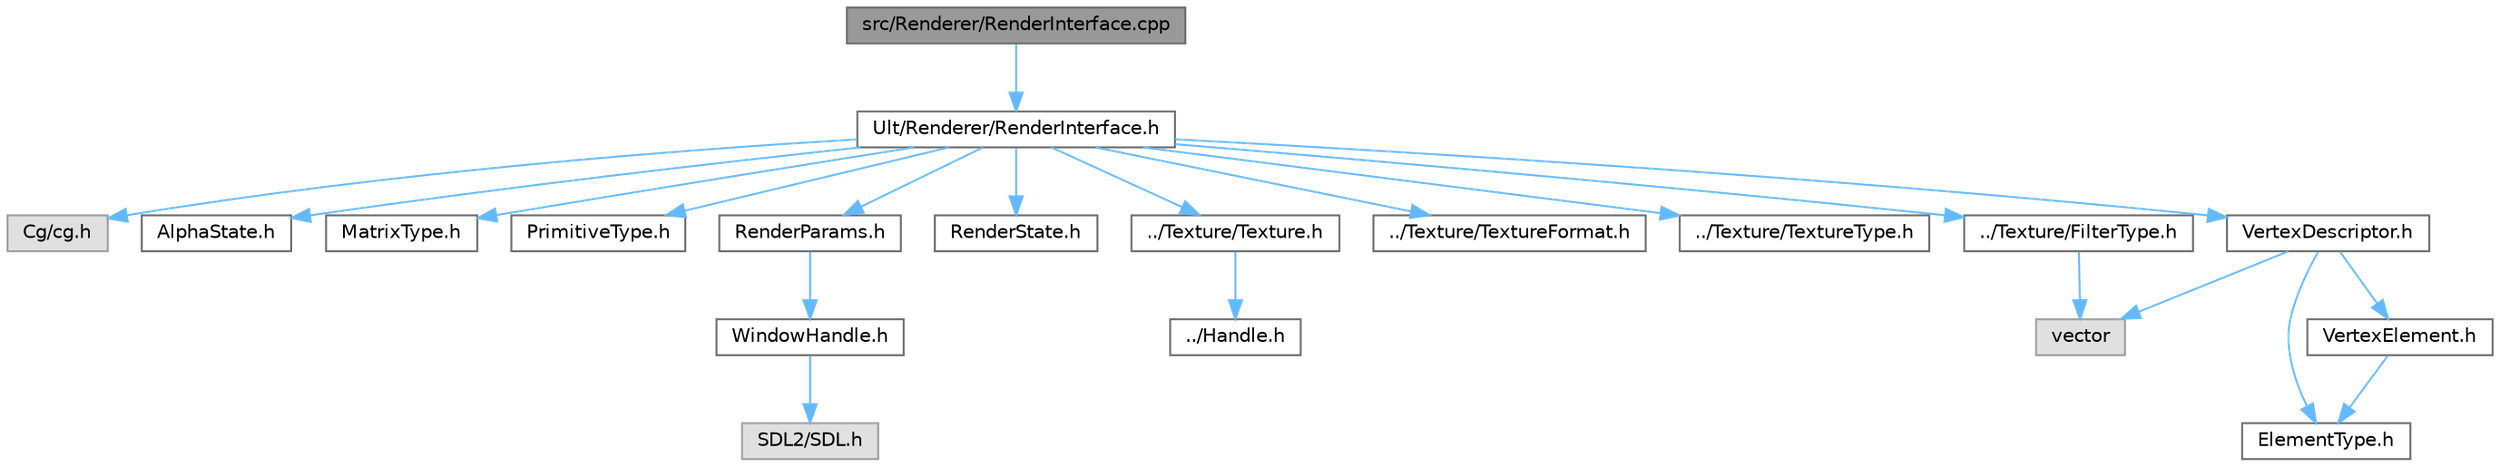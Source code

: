 digraph "src/Renderer/RenderInterface.cpp"
{
 // LATEX_PDF_SIZE
  bgcolor="transparent";
  edge [fontname=Helvetica,fontsize=10,labelfontname=Helvetica,labelfontsize=10];
  node [fontname=Helvetica,fontsize=10,shape=box,height=0.2,width=0.4];
  Node1 [id="Node000001",label="src/Renderer/RenderInterface.cpp",height=0.2,width=0.4,color="gray40", fillcolor="grey60", style="filled", fontcolor="black",tooltip=" "];
  Node1 -> Node2 [id="edge1_Node000001_Node000002",color="steelblue1",style="solid",tooltip=" "];
  Node2 [id="Node000002",label="Ult/Renderer/RenderInterface.h",height=0.2,width=0.4,color="grey40", fillcolor="white", style="filled",URL="$_render_interface_8h.html",tooltip=" "];
  Node2 -> Node3 [id="edge2_Node000002_Node000003",color="steelblue1",style="solid",tooltip=" "];
  Node3 [id="Node000003",label="Cg/cg.h",height=0.2,width=0.4,color="grey60", fillcolor="#E0E0E0", style="filled",tooltip=" "];
  Node2 -> Node4 [id="edge3_Node000002_Node000004",color="steelblue1",style="solid",tooltip=" "];
  Node4 [id="Node000004",label="AlphaState.h",height=0.2,width=0.4,color="grey40", fillcolor="white", style="filled",URL="$_alpha_state_8h.html",tooltip=" "];
  Node2 -> Node5 [id="edge4_Node000002_Node000005",color="steelblue1",style="solid",tooltip=" "];
  Node5 [id="Node000005",label="MatrixType.h",height=0.2,width=0.4,color="grey40", fillcolor="white", style="filled",URL="$_matrix_type_8h.html",tooltip=" "];
  Node2 -> Node6 [id="edge5_Node000002_Node000006",color="steelblue1",style="solid",tooltip=" "];
  Node6 [id="Node000006",label="PrimitiveType.h",height=0.2,width=0.4,color="grey40", fillcolor="white", style="filled",URL="$_primitive_type_8h.html",tooltip=" "];
  Node2 -> Node7 [id="edge6_Node000002_Node000007",color="steelblue1",style="solid",tooltip=" "];
  Node7 [id="Node000007",label="RenderParams.h",height=0.2,width=0.4,color="grey40", fillcolor="white", style="filled",URL="$_render_params_8h.html",tooltip=" "];
  Node7 -> Node8 [id="edge7_Node000007_Node000008",color="steelblue1",style="solid",tooltip=" "];
  Node8 [id="Node000008",label="WindowHandle.h",height=0.2,width=0.4,color="grey40", fillcolor="white", style="filled",URL="$_window_handle_8h.html",tooltip=" "];
  Node8 -> Node9 [id="edge8_Node000008_Node000009",color="steelblue1",style="solid",tooltip=" "];
  Node9 [id="Node000009",label="SDL2/SDL.h",height=0.2,width=0.4,color="grey60", fillcolor="#E0E0E0", style="filled",tooltip=" "];
  Node2 -> Node10 [id="edge9_Node000002_Node000010",color="steelblue1",style="solid",tooltip=" "];
  Node10 [id="Node000010",label="RenderState.h",height=0.2,width=0.4,color="grey40", fillcolor="white", style="filled",URL="$_render_state_8h.html",tooltip=" "];
  Node2 -> Node11 [id="edge10_Node000002_Node000011",color="steelblue1",style="solid",tooltip=" "];
  Node11 [id="Node000011",label="../Texture/Texture.h",height=0.2,width=0.4,color="grey40", fillcolor="white", style="filled",URL="$_texture_8h.html",tooltip=" "];
  Node11 -> Node12 [id="edge11_Node000011_Node000012",color="steelblue1",style="solid",tooltip=" "];
  Node12 [id="Node000012",label="../Handle.h",height=0.2,width=0.4,color="grey40", fillcolor="white", style="filled",URL="$_handle_8h.html",tooltip=" "];
  Node2 -> Node13 [id="edge12_Node000002_Node000013",color="steelblue1",style="solid",tooltip=" "];
  Node13 [id="Node000013",label="../Texture/TextureFormat.h",height=0.2,width=0.4,color="grey40", fillcolor="white", style="filled",URL="$_texture_format_8h.html",tooltip=" "];
  Node2 -> Node14 [id="edge13_Node000002_Node000014",color="steelblue1",style="solid",tooltip=" "];
  Node14 [id="Node000014",label="../Texture/TextureType.h",height=0.2,width=0.4,color="grey40", fillcolor="white", style="filled",URL="$_texture_type_8h.html",tooltip=" "];
  Node2 -> Node15 [id="edge14_Node000002_Node000015",color="steelblue1",style="solid",tooltip=" "];
  Node15 [id="Node000015",label="../Texture/FilterType.h",height=0.2,width=0.4,color="grey40", fillcolor="white", style="filled",URL="$_filter_type_8h.html",tooltip=" "];
  Node15 -> Node16 [id="edge15_Node000015_Node000016",color="steelblue1",style="solid",tooltip=" "];
  Node16 [id="Node000016",label="vector",height=0.2,width=0.4,color="grey60", fillcolor="#E0E0E0", style="filled",tooltip=" "];
  Node2 -> Node17 [id="edge16_Node000002_Node000017",color="steelblue1",style="solid",tooltip=" "];
  Node17 [id="Node000017",label="VertexDescriptor.h",height=0.2,width=0.4,color="grey40", fillcolor="white", style="filled",URL="$_vertex_descriptor_8h.html",tooltip=" "];
  Node17 -> Node16 [id="edge17_Node000017_Node000016",color="steelblue1",style="solid",tooltip=" "];
  Node17 -> Node18 [id="edge18_Node000017_Node000018",color="steelblue1",style="solid",tooltip=" "];
  Node18 [id="Node000018",label="ElementType.h",height=0.2,width=0.4,color="grey40", fillcolor="white", style="filled",URL="$_element_type_8h.html",tooltip=" "];
  Node17 -> Node19 [id="edge19_Node000017_Node000019",color="steelblue1",style="solid",tooltip=" "];
  Node19 [id="Node000019",label="VertexElement.h",height=0.2,width=0.4,color="grey40", fillcolor="white", style="filled",URL="$_vertex_element_8h.html",tooltip=" "];
  Node19 -> Node18 [id="edge20_Node000019_Node000018",color="steelblue1",style="solid",tooltip=" "];
}
